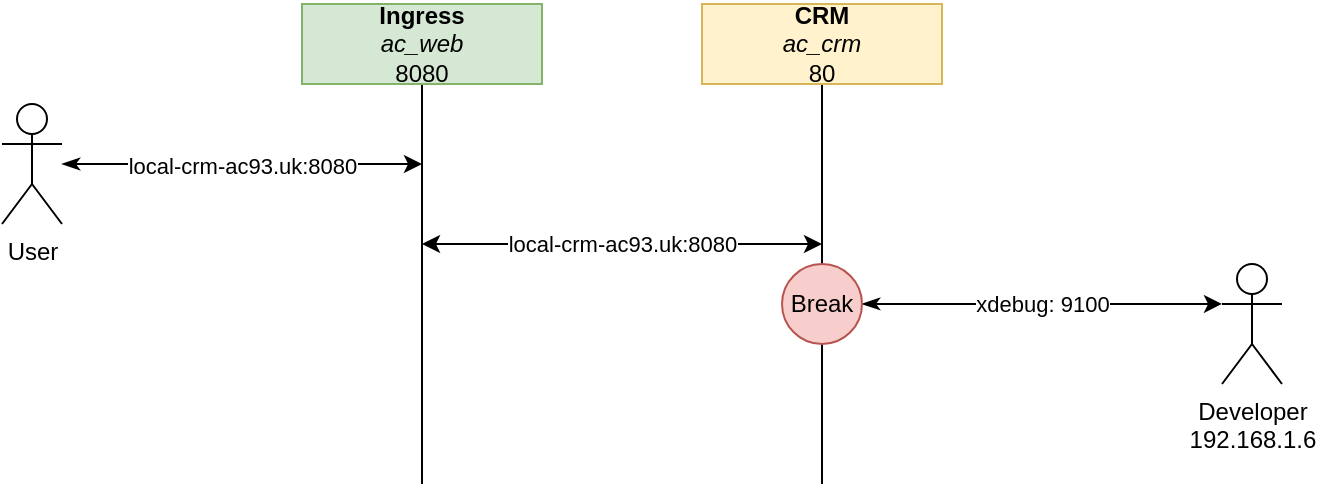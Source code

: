 <mxfile version="12.5.5" type="device"><diagram id="VQsP5O-uSmbaHGt4e0a3" name="Page-1"><mxGraphModel dx="1422" dy="529" grid="1" gridSize="10" guides="1" tooltips="1" connect="1" arrows="1" fold="1" page="1" pageScale="1" pageWidth="827" pageHeight="1169" math="0" shadow="0"><root><mxCell id="0"/><mxCell id="1" parent="0"/><mxCell id="tiPnPL_pPkhmfaD217qx-10" style="edgeStyle=orthogonalEdgeStyle;rounded=0;orthogonalLoop=1;jettySize=auto;html=1;endArrow=none;endFill=0;" edge="1" parent="1"><mxGeometry relative="1" as="geometry"><mxPoint x="460" y="280" as="targetPoint"/><mxPoint x="460" y="80" as="sourcePoint"/></mxGeometry></mxCell><mxCell id="tiPnPL_pPkhmfaD217qx-9" style="edgeStyle=orthogonalEdgeStyle;rounded=0;orthogonalLoop=1;jettySize=auto;html=1;startArrow=none;startFill=0;endArrow=none;endFill=0;" edge="1" parent="1" source="tiPnPL_pPkhmfaD217qx-7"><mxGeometry relative="1" as="geometry"><mxPoint x="260" y="280" as="targetPoint"/></mxGeometry></mxCell><mxCell id="tiPnPL_pPkhmfaD217qx-7" value="&lt;b&gt;Ingress&lt;/b&gt;&lt;br&gt;&lt;i&gt;ac_web&lt;/i&gt;&lt;br&gt;8080" style="rounded=0;whiteSpace=wrap;html=1;fillColor=#d5e8d4;strokeColor=#82b366;" vertex="1" parent="1"><mxGeometry x="200" y="40" width="120" height="40" as="geometry"/></mxCell><mxCell id="tiPnPL_pPkhmfaD217qx-12" value="local-crm-ac93.uk:8080" style="edgeStyle=orthogonalEdgeStyle;rounded=0;orthogonalLoop=1;jettySize=auto;html=1;startArrow=classicThin;startFill=1;" edge="1" parent="1" source="tiPnPL_pPkhmfaD217qx-11"><mxGeometry relative="1" as="geometry"><mxPoint x="260" y="120" as="targetPoint"/></mxGeometry></mxCell><mxCell id="tiPnPL_pPkhmfaD217qx-11" value="User" style="shape=umlActor;verticalLabelPosition=bottom;labelBackgroundColor=#ffffff;verticalAlign=top;html=1;outlineConnect=0;" vertex="1" parent="1"><mxGeometry x="50" y="90" width="30" height="60" as="geometry"/></mxCell><mxCell id="tiPnPL_pPkhmfaD217qx-13" value="local-crm-ac93.uk:8080" style="endArrow=classic;html=1;startArrow=classic;startFill=1;" edge="1" parent="1"><mxGeometry width="50" height="50" relative="1" as="geometry"><mxPoint x="260" y="160" as="sourcePoint"/><mxPoint x="460" y="160" as="targetPoint"/></mxGeometry></mxCell><mxCell id="tiPnPL_pPkhmfaD217qx-15" value="&lt;b&gt;CRM&lt;/b&gt;&lt;br&gt;&lt;i&gt;ac_crm&lt;/i&gt;&lt;br&gt;80" style="rounded=0;whiteSpace=wrap;html=1;fillColor=#fff2cc;strokeColor=#d6b656;" vertex="1" parent="1"><mxGeometry x="400" y="40" width="120" height="40" as="geometry"/></mxCell><mxCell id="tiPnPL_pPkhmfaD217qx-20" value="xdebug: 9100" style="edgeStyle=orthogonalEdgeStyle;rounded=0;orthogonalLoop=1;jettySize=auto;html=1;entryX=0;entryY=0.333;entryDx=0;entryDy=0;entryPerimeter=0;startArrow=classicThin;startFill=1;" edge="1" parent="1" source="tiPnPL_pPkhmfaD217qx-17" target="tiPnPL_pPkhmfaD217qx-19"><mxGeometry relative="1" as="geometry"/></mxCell><mxCell id="tiPnPL_pPkhmfaD217qx-17" value="Break" style="ellipse;whiteSpace=wrap;html=1;fillColor=#f8cecc;strokeColor=#b85450;" vertex="1" parent="1"><mxGeometry x="440" y="170" width="40" height="40" as="geometry"/></mxCell><mxCell id="tiPnPL_pPkhmfaD217qx-19" value="Developer&lt;br&gt;192.168.1.6" style="shape=umlActor;verticalLabelPosition=bottom;labelBackgroundColor=#ffffff;verticalAlign=top;html=1;outlineConnect=0;" vertex="1" parent="1"><mxGeometry x="660" y="170" width="30" height="60" as="geometry"/></mxCell></root></mxGraphModel></diagram></mxfile>